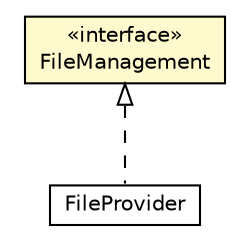 #!/usr/local/bin/dot
#
# Class diagram 
# Generated by UMLGraph version R5_6-24-gf6e263 (http://www.umlgraph.org/)
#

digraph G {
	edge [fontname="Helvetica",fontsize=10,labelfontname="Helvetica",labelfontsize=10];
	node [fontname="Helvetica",fontsize=10,shape=plaintext];
	nodesep=0.25;
	ranksep=0.5;
	// org.universAAL.middleware.managers.configuration.core.impl.secondaryManagers.FileManagement
	c184416 [label=<<table title="org.universAAL.middleware.managers.configuration.core.impl.secondaryManagers.FileManagement" border="0" cellborder="1" cellspacing="0" cellpadding="2" port="p" bgcolor="lemonChiffon" href="./FileManagement.html">
		<tr><td><table border="0" cellspacing="0" cellpadding="1">
<tr><td align="center" balign="center"> &#171;interface&#187; </td></tr>
<tr><td align="center" balign="center"> FileManagement </td></tr>
		</table></td></tr>
		</table>>, URL="./FileManagement.html", fontname="Helvetica", fontcolor="black", fontsize=10.0];
	// org.universAAL.middleware.managers.configuration.osgi.FileProvider
	c184650 [label=<<table title="org.universAAL.middleware.managers.configuration.osgi.FileProvider" border="0" cellborder="1" cellspacing="0" cellpadding="2" port="p" href="../../../osgi/FileProvider.html">
		<tr><td><table border="0" cellspacing="0" cellpadding="1">
<tr><td align="center" balign="center"> FileProvider </td></tr>
		</table></td></tr>
		</table>>, URL="../../../osgi/FileProvider.html", fontname="Helvetica", fontcolor="black", fontsize=10.0];
	//org.universAAL.middleware.managers.configuration.osgi.FileProvider implements org.universAAL.middleware.managers.configuration.core.impl.secondaryManagers.FileManagement
	c184416:p -> c184650:p [dir=back,arrowtail=empty,style=dashed];
}

